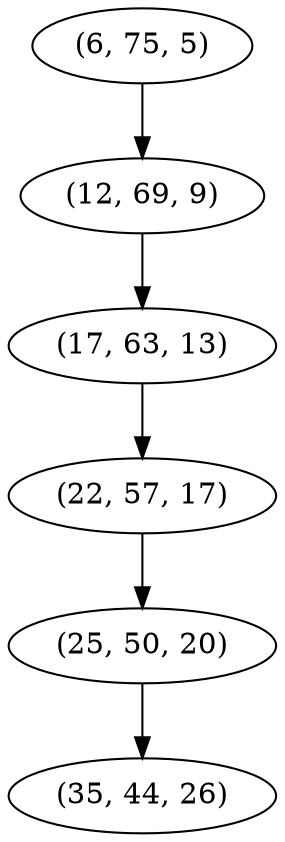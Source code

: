 digraph tree {
    "(6, 75, 5)";
    "(12, 69, 9)";
    "(17, 63, 13)";
    "(22, 57, 17)";
    "(25, 50, 20)";
    "(35, 44, 26)";
    "(6, 75, 5)" -> "(12, 69, 9)";
    "(12, 69, 9)" -> "(17, 63, 13)";
    "(17, 63, 13)" -> "(22, 57, 17)";
    "(22, 57, 17)" -> "(25, 50, 20)";
    "(25, 50, 20)" -> "(35, 44, 26)";
}
